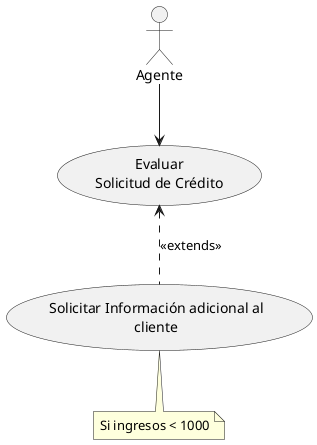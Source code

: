 @startuml
'https://plantuml.com/use-case-diagram

:Agente: --> (Evaluar\nSolicitud de Crédito)
(Evaluar\nSolicitud de Crédito) <.. (Solicitar Información adicional al\ncliente) : <<extends>>
note  "Si ingresos < 1000" as n1
(Solicitar Información adicional al\ncliente) -- n1
@enduml